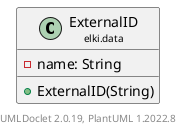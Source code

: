 @startuml
    remove .*\.(Instance|Par|Parameterizer|Factory)$
    set namespaceSeparator none
    hide empty fields
    hide empty methods

    class "<size:14>ExternalID\n<size:10>elki.data" as elki.data.ExternalID [[ExternalID.html]] {
        -name: String
        +ExternalID(String)
    }

    center footer UMLDoclet 2.0.19, PlantUML 1.2022.8
@enduml

